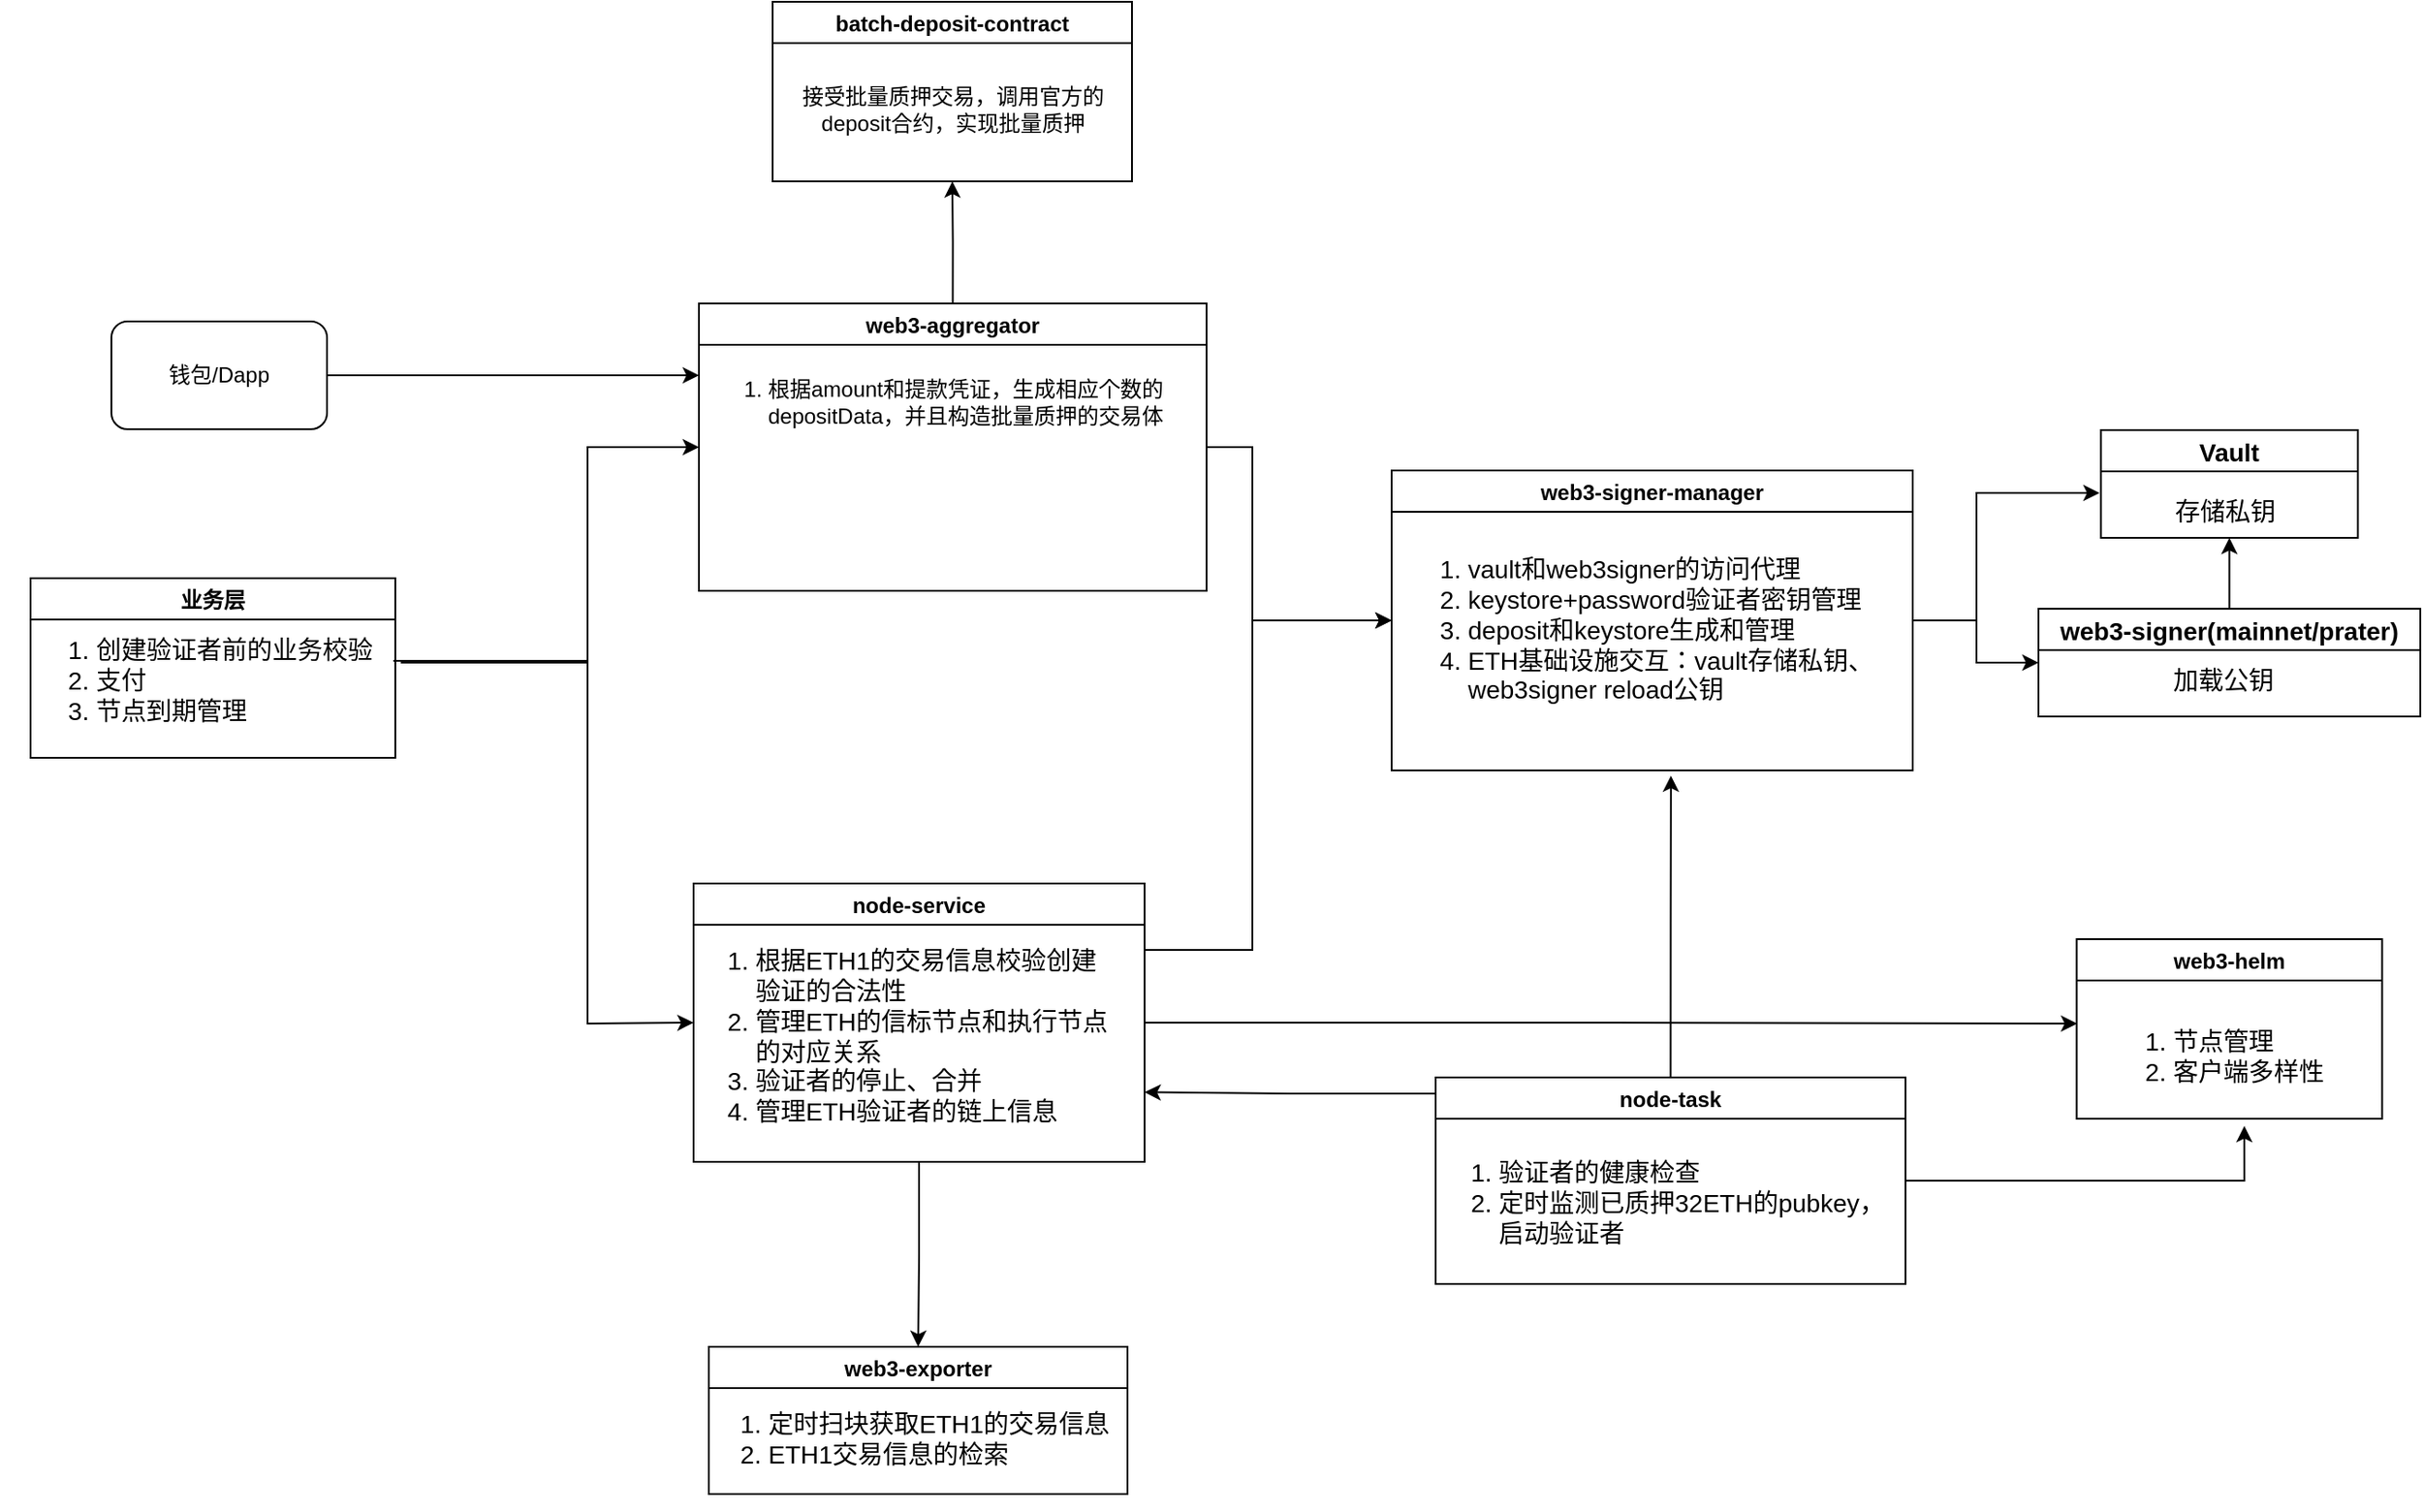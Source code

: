 <mxfile version="20.3.0" type="github" pages="3">
  <diagram id="DIGLBmIxfMBTLwVZg4zG" name="ETH2流程">
    <mxGraphModel dx="2493" dy="794" grid="1" gridSize="10" guides="1" tooltips="1" connect="1" arrows="1" fold="1" page="1" pageScale="1" pageWidth="827" pageHeight="1169" math="0" shadow="0">
      <root>
        <mxCell id="0" />
        <mxCell id="1" parent="0" />
        <mxCell id="xFKa9jPOX3HM9e8iZ6dF-31" style="edgeStyle=orthogonalEdgeStyle;rounded=0;orthogonalLoop=1;jettySize=auto;html=1;exitX=1;exitY=0.5;exitDx=0;exitDy=0;entryX=0;entryY=0.5;entryDx=0;entryDy=0;fontSize=14;" parent="1" edge="1">
          <mxGeometry relative="1" as="geometry">
            <mxPoint x="387.5" y="526.5" as="sourcePoint" />
            <mxPoint x="488.5" y="455.5" as="targetPoint" />
            <Array as="points">
              <mxPoint x="420" y="527" />
              <mxPoint x="420" y="456" />
            </Array>
          </mxGeometry>
        </mxCell>
        <mxCell id="xFKa9jPOX3HM9e8iZ6dF-32" style="edgeStyle=orthogonalEdgeStyle;rounded=0;orthogonalLoop=1;jettySize=auto;html=1;exitX=1;exitY=0.5;exitDx=0;exitDy=0;entryX=0;entryY=0.5;entryDx=0;entryDy=0;fontSize=14;" parent="1" source="xFKa9jPOX3HM9e8iZ6dF-8" target="xFKa9jPOX3HM9e8iZ6dF-27" edge="1">
          <mxGeometry relative="1" as="geometry">
            <Array as="points">
              <mxPoint x="420" y="527" />
              <mxPoint x="420" y="550" />
            </Array>
          </mxGeometry>
        </mxCell>
        <mxCell id="xFKa9jPOX3HM9e8iZ6dF-8" value="web3-signer-manager" style="swimlane;" parent="1" vertex="1">
          <mxGeometry x="94.5" y="443" width="290" height="167" as="geometry">
            <mxRectangle x="134.5" y="2163" width="160" height="30" as="alternateBounds" />
          </mxGeometry>
        </mxCell>
        <mxCell id="xFKa9jPOX3HM9e8iZ6dF-12" value="&lt;ol&gt;&lt;li&gt;&lt;font style=&quot;font-size: 14px;&quot;&gt;vault和web3signer的访问代理&lt;/font&gt;&lt;/li&gt;&lt;li&gt;&lt;font style=&quot;font-size: 14px;&quot;&gt;keystore+password验证者密钥管理&lt;br&gt;&lt;/font&gt;&lt;/li&gt;&lt;li&gt;&lt;font style=&quot;font-size: 14px;&quot;&gt;deposit和keystore生成和管理&lt;/font&gt;&lt;/li&gt;&lt;li&gt;&lt;font style=&quot;font-size: 14px;&quot;&gt;ETH基础设施交互：vault存储私钥、&lt;br&gt;web3signer reload公钥&lt;/font&gt;&lt;/li&gt;&lt;/ol&gt;&lt;font style=&quot;font-size: 12px;&quot;&gt;&lt;br&gt;&lt;/font&gt;" style="text;html=1;align=left;verticalAlign=middle;resizable=0;points=[];autosize=1;strokeColor=none;fillColor=none;fontSize=14;" parent="xFKa9jPOX3HM9e8iZ6dF-8" vertex="1">
          <mxGeometry y="27" width="290" height="140" as="geometry" />
        </mxCell>
        <mxCell id="xFKa9jPOX3HM9e8iZ6dF-5" value="业务层" style="swimlane;" parent="1" vertex="1">
          <mxGeometry x="-663" y="503" width="203" height="100" as="geometry" />
        </mxCell>
        <mxCell id="xFKa9jPOX3HM9e8iZ6dF-19" value="&lt;ol&gt;&lt;li&gt;创建验证者前的业务校验&lt;/li&gt;&lt;li style=&quot;text-align: left;&quot;&gt;支付&lt;/li&gt;&lt;li style=&quot;text-align: left;&quot;&gt;节点到期管理&lt;/li&gt;&lt;/ol&gt;" style="text;html=1;align=center;verticalAlign=middle;resizable=0;points=[];autosize=1;strokeColor=none;fillColor=none;fontSize=14;" parent="xFKa9jPOX3HM9e8iZ6dF-5" vertex="1">
          <mxGeometry x="-17" y="12" width="220" height="90" as="geometry" />
        </mxCell>
        <mxCell id="xFKa9jPOX3HM9e8iZ6dF-36" style="edgeStyle=orthogonalEdgeStyle;rounded=0;orthogonalLoop=1;jettySize=auto;html=1;exitX=1;exitY=0.5;exitDx=0;exitDy=0;entryX=0;entryY=0.5;entryDx=0;entryDy=0;fontSize=14;" parent="1" source="xFKa9jPOX3HM9e8iZ6dF-6" target="xFKa9jPOX3HM9e8iZ6dF-8" edge="1">
          <mxGeometry relative="1" as="geometry">
            <Array as="points">
              <mxPoint x="-43" y="710" />
              <mxPoint x="17" y="710" />
              <mxPoint x="17" y="527" />
            </Array>
          </mxGeometry>
        </mxCell>
        <mxCell id="xFKa9jPOX3HM9e8iZ6dF-44" style="edgeStyle=orthogonalEdgeStyle;rounded=0;orthogonalLoop=1;jettySize=auto;html=1;exitX=0.5;exitY=1;exitDx=0;exitDy=0;entryX=0.5;entryY=0;entryDx=0;entryDy=0;fontSize=14;" parent="1" source="xFKa9jPOX3HM9e8iZ6dF-6" target="xFKa9jPOX3HM9e8iZ6dF-9" edge="1">
          <mxGeometry relative="1" as="geometry" />
        </mxCell>
        <mxCell id="-G4J7TmVv-xOmIMA5F3C-6" style="edgeStyle=orthogonalEdgeStyle;rounded=0;orthogonalLoop=1;jettySize=auto;html=1;exitX=1;exitY=0.5;exitDx=0;exitDy=0;entryX=0.002;entryY=0.275;entryDx=0;entryDy=0;entryPerimeter=0;fontSize=14;" parent="1" source="xFKa9jPOX3HM9e8iZ6dF-6" target="-G4J7TmVv-xOmIMA5F3C-2" edge="1">
          <mxGeometry relative="1" as="geometry" />
        </mxCell>
        <mxCell id="xFKa9jPOX3HM9e8iZ6dF-6" value="node-service" style="swimlane;" parent="1" vertex="1">
          <mxGeometry x="-294" y="673" width="251" height="155" as="geometry" />
        </mxCell>
        <mxCell id="xFKa9jPOX3HM9e8iZ6dF-16" value="&lt;ol&gt;&lt;li style=&quot;text-align: left;&quot;&gt;根据ETH1的交易信息校验创建&lt;br&gt;验证的合法性&lt;/li&gt;&lt;li style=&quot;text-align: left;&quot;&gt;管理ETH的信标节点和执行节点&lt;br&gt;的对应关系&lt;/li&gt;&lt;li style=&quot;text-align: left;&quot;&gt;验证者的停止、合并&lt;/li&gt;&lt;li style=&quot;text-align: left;&quot;&gt;管理ETH验证者的链上信息&lt;/li&gt;&lt;/ol&gt;" style="text;html=1;align=center;verticalAlign=middle;resizable=0;points=[];autosize=1;strokeColor=none;fillColor=none;fontSize=14;" parent="xFKa9jPOX3HM9e8iZ6dF-6" vertex="1">
          <mxGeometry x="-18.5" y="15" width="260" height="140" as="geometry" />
        </mxCell>
        <mxCell id="xFKa9jPOX3HM9e8iZ6dF-45" style="edgeStyle=orthogonalEdgeStyle;rounded=0;orthogonalLoop=1;jettySize=auto;html=1;exitX=0.5;exitY=0;exitDx=0;exitDy=0;entryX=0.536;entryY=1.021;entryDx=0;entryDy=0;entryPerimeter=0;fontSize=14;" parent="1" source="xFKa9jPOX3HM9e8iZ6dF-7" target="xFKa9jPOX3HM9e8iZ6dF-12" edge="1">
          <mxGeometry relative="1" as="geometry">
            <mxPoint x="249.07" y="712.96" as="targetPoint" />
          </mxGeometry>
        </mxCell>
        <mxCell id="xFKa9jPOX3HM9e8iZ6dF-46" style="edgeStyle=orthogonalEdgeStyle;rounded=0;orthogonalLoop=1;jettySize=auto;html=1;exitX=0;exitY=0.5;exitDx=0;exitDy=0;entryX=1;entryY=0.75;entryDx=0;entryDy=0;fontSize=14;" parent="1" source="xFKa9jPOX3HM9e8iZ6dF-7" target="xFKa9jPOX3HM9e8iZ6dF-6" edge="1">
          <mxGeometry relative="1" as="geometry">
            <Array as="points">
              <mxPoint x="119" y="790" />
              <mxPoint x="38" y="790" />
            </Array>
          </mxGeometry>
        </mxCell>
        <mxCell id="-G4J7TmVv-xOmIMA5F3C-5" style="edgeStyle=orthogonalEdgeStyle;rounded=0;orthogonalLoop=1;jettySize=auto;html=1;exitX=1;exitY=0.5;exitDx=0;exitDy=0;entryX=0.622;entryY=0.988;entryDx=0;entryDy=0;entryPerimeter=0;fontSize=14;" parent="1" source="xFKa9jPOX3HM9e8iZ6dF-7" target="-G4J7TmVv-xOmIMA5F3C-2" edge="1">
          <mxGeometry relative="1" as="geometry" />
        </mxCell>
        <mxCell id="xFKa9jPOX3HM9e8iZ6dF-7" value="node-task" style="swimlane;" parent="1" vertex="1">
          <mxGeometry x="119" y="781" width="261.5" height="115" as="geometry" />
        </mxCell>
        <mxCell id="xFKa9jPOX3HM9e8iZ6dF-17" value="&lt;ol&gt;&lt;li style=&quot;text-align: left;&quot;&gt;验证者的健康检查&lt;/li&gt;&lt;li style=&quot;text-align: left;&quot;&gt;定时监测已质押32ETH的pubkey，&lt;br&gt;启动验证者&lt;/li&gt;&lt;/ol&gt;" style="text;html=1;align=center;verticalAlign=middle;resizable=0;points=[];autosize=1;strokeColor=none;fillColor=none;fontSize=14;" parent="xFKa9jPOX3HM9e8iZ6dF-7" vertex="1">
          <mxGeometry x="-18.5" y="25" width="280" height="90" as="geometry" />
        </mxCell>
        <mxCell id="xFKa9jPOX3HM9e8iZ6dF-9" value="web3-exporter" style="swimlane;" parent="1" vertex="1">
          <mxGeometry x="-285.5" y="931" width="233" height="82" as="geometry" />
        </mxCell>
        <mxCell id="xFKa9jPOX3HM9e8iZ6dF-15" value="&lt;ol&gt;&lt;li&gt;定时扫块获取ETH1的交易信息&lt;/li&gt;&lt;li style=&quot;text-align: left;&quot;&gt;ETH1交易信息的检索&lt;/li&gt;&lt;/ol&gt;" style="text;html=1;align=center;verticalAlign=middle;resizable=0;points=[];autosize=1;strokeColor=none;fillColor=none;fontSize=14;" parent="xFKa9jPOX3HM9e8iZ6dF-9" vertex="1">
          <mxGeometry x="-18" y="11" width="250" height="80" as="geometry" />
        </mxCell>
        <mxCell id="xFKa9jPOX3HM9e8iZ6dF-38" style="edgeStyle=orthogonalEdgeStyle;rounded=0;orthogonalLoop=1;jettySize=auto;html=1;exitX=1;exitY=0.5;exitDx=0;exitDy=0;entryX=0;entryY=0.5;entryDx=0;entryDy=0;fontSize=14;" parent="1" source="xFKa9jPOX3HM9e8iZ6dF-10" target="xFKa9jPOX3HM9e8iZ6dF-8" edge="1">
          <mxGeometry relative="1" as="geometry">
            <Array as="points">
              <mxPoint x="17" y="430" />
              <mxPoint x="17" y="527" />
            </Array>
          </mxGeometry>
        </mxCell>
        <mxCell id="3GG0kfQhfT_JN4Qpd1qQ-1" style="edgeStyle=orthogonalEdgeStyle;rounded=0;orthogonalLoop=1;jettySize=auto;html=1;exitX=0.5;exitY=0;exitDx=0;exitDy=0;entryX=0.5;entryY=1;entryDx=0;entryDy=0;" edge="1" parent="1" source="xFKa9jPOX3HM9e8iZ6dF-10" target="xFKa9jPOX3HM9e8iZ6dF-18">
          <mxGeometry relative="1" as="geometry" />
        </mxCell>
        <mxCell id="xFKa9jPOX3HM9e8iZ6dF-10" value="web3-aggregator" style="swimlane;" parent="1" vertex="1">
          <mxGeometry x="-291" y="350" width="282.5" height="160" as="geometry" />
        </mxCell>
        <mxCell id="3GG0kfQhfT_JN4Qpd1qQ-6" value="&lt;ol&gt;&lt;li&gt;根据amount和提款凭证，生成相应个数的&lt;br&gt;depositData，并且构造批量质押的交易体&lt;/li&gt;&lt;/ol&gt;" style="text;html=1;align=center;verticalAlign=middle;resizable=0;points=[];autosize=1;strokeColor=none;fillColor=none;" vertex="1" parent="xFKa9jPOX3HM9e8iZ6dF-10">
          <mxGeometry x="-12.5" y="20" width="280" height="70" as="geometry" />
        </mxCell>
        <mxCell id="xFKa9jPOX3HM9e8iZ6dF-18" value="batch-deposit-contract" style="swimlane;" parent="1" vertex="1">
          <mxGeometry x="-250" y="182" width="200" height="100" as="geometry" />
        </mxCell>
        <mxCell id="3GG0kfQhfT_JN4Qpd1qQ-7" value="接受批量质押交易，调用官方的&lt;br&gt;deposit合约，实现批量质押" style="text;html=1;align=center;verticalAlign=middle;resizable=0;points=[];autosize=1;strokeColor=none;fillColor=none;" vertex="1" parent="xFKa9jPOX3HM9e8iZ6dF-18">
          <mxGeometry x="5" y="40" width="190" height="40" as="geometry" />
        </mxCell>
        <mxCell id="xFKa9jPOX3HM9e8iZ6dF-23" value="" style="endArrow=classic;html=1;rounded=0;fontSize=14;exitX=1.014;exitY=0.389;exitDx=0;exitDy=0;exitPerimeter=0;entryX=0;entryY=0.5;entryDx=0;entryDy=0;" parent="1" source="xFKa9jPOX3HM9e8iZ6dF-19" target="xFKa9jPOX3HM9e8iZ6dF-10" edge="1">
          <mxGeometry width="50" height="50" relative="1" as="geometry">
            <mxPoint x="-391" y="595" as="sourcePoint" />
            <mxPoint x="77" y="560" as="targetPoint" />
            <Array as="points">
              <mxPoint x="-353" y="550" />
              <mxPoint x="-353" y="430" />
            </Array>
          </mxGeometry>
        </mxCell>
        <mxCell id="xFKa9jPOX3HM9e8iZ6dF-24" value="" style="endArrow=classic;html=1;rounded=0;fontSize=14;exitX=0.995;exitY=0.378;exitDx=0;exitDy=0;exitPerimeter=0;entryX=0;entryY=0.5;entryDx=0;entryDy=0;" parent="1" source="xFKa9jPOX3HM9e8iZ6dF-19" target="xFKa9jPOX3HM9e8iZ6dF-6" edge="1">
          <mxGeometry width="50" height="50" relative="1" as="geometry">
            <mxPoint x="-433" y="570" as="sourcePoint" />
            <mxPoint x="-363" y="670" as="targetPoint" />
            <Array as="points">
              <mxPoint x="-353" y="549" />
              <mxPoint x="-353" y="751" />
            </Array>
          </mxGeometry>
        </mxCell>
        <mxCell id="xFKa9jPOX3HM9e8iZ6dF-25" value="Vault" style="swimlane;fontSize=14;" parent="1" vertex="1">
          <mxGeometry x="489.25" y="420.5" width="143" height="60" as="geometry" />
        </mxCell>
        <mxCell id="xFKa9jPOX3HM9e8iZ6dF-26" value="存储私钥" style="text;html=1;align=center;verticalAlign=middle;resizable=0;points=[];autosize=1;strokeColor=none;fillColor=none;fontSize=14;" parent="1" vertex="1">
          <mxGeometry x="517.5" y="450.5" width="80" height="30" as="geometry" />
        </mxCell>
        <mxCell id="xFKa9jPOX3HM9e8iZ6dF-30" style="edgeStyle=orthogonalEdgeStyle;rounded=0;orthogonalLoop=1;jettySize=auto;html=1;exitX=0.5;exitY=0;exitDx=0;exitDy=0;entryX=0.5;entryY=1;entryDx=0;entryDy=0;fontSize=14;" parent="1" source="xFKa9jPOX3HM9e8iZ6dF-27" target="xFKa9jPOX3HM9e8iZ6dF-25" edge="1">
          <mxGeometry relative="1" as="geometry" />
        </mxCell>
        <mxCell id="xFKa9jPOX3HM9e8iZ6dF-27" value="web3-signer(mainnet/prater)" style="swimlane;fontSize=14;" parent="1" vertex="1">
          <mxGeometry x="454.5" y="520" width="212.5" height="60" as="geometry" />
        </mxCell>
        <mxCell id="xFKa9jPOX3HM9e8iZ6dF-28" value="加载公钥" style="text;html=1;align=center;verticalAlign=middle;resizable=0;points=[];autosize=1;strokeColor=none;fillColor=none;fontSize=14;" parent="xFKa9jPOX3HM9e8iZ6dF-27" vertex="1">
          <mxGeometry x="62.5" y="25" width="80" height="30" as="geometry" />
        </mxCell>
        <mxCell id="-G4J7TmVv-xOmIMA5F3C-1" value="web3-helm" style="swimlane;startSize=23;" parent="1" vertex="1">
          <mxGeometry x="475.75" y="704" width="170" height="100" as="geometry" />
        </mxCell>
        <mxCell id="-G4J7TmVv-xOmIMA5F3C-2" value="&lt;ol&gt;&lt;li style=&quot;text-align: left;&quot;&gt;节点管理&lt;/li&gt;&lt;li style=&quot;text-align: left;&quot;&gt;客户端多样性&lt;/li&gt;&lt;/ol&gt;" style="text;html=1;align=center;verticalAlign=middle;resizable=0;points=[];autosize=1;strokeColor=none;fillColor=none;fontSize=14;" parent="-G4J7TmVv-xOmIMA5F3C-1" vertex="1">
          <mxGeometry y="25" width="150" height="80" as="geometry" />
        </mxCell>
        <mxCell id="3GG0kfQhfT_JN4Qpd1qQ-5" style="edgeStyle=orthogonalEdgeStyle;rounded=0;orthogonalLoop=1;jettySize=auto;html=1;exitX=1;exitY=0.5;exitDx=0;exitDy=0;entryX=0;entryY=0.25;entryDx=0;entryDy=0;" edge="1" parent="1" source="3GG0kfQhfT_JN4Qpd1qQ-4" target="xFKa9jPOX3HM9e8iZ6dF-10">
          <mxGeometry relative="1" as="geometry" />
        </mxCell>
        <mxCell id="3GG0kfQhfT_JN4Qpd1qQ-4" value="钱包/Dapp" style="rounded=1;whiteSpace=wrap;html=1;" vertex="1" parent="1">
          <mxGeometry x="-618" y="360" width="120" height="60" as="geometry" />
        </mxCell>
      </root>
    </mxGraphModel>
  </diagram>
  <diagram id="I3Edq2KnX7kz5-W7oKow" name="聚合器api流程">
    <mxGraphModel dx="3320" dy="794" grid="1" gridSize="10" guides="1" tooltips="1" connect="1" arrows="1" fold="1" page="1" pageScale="1" pageWidth="827" pageHeight="1169" math="0" shadow="0">
      <root>
        <mxCell id="0" />
        <mxCell id="1" parent="0" />
        <mxCell id="zesVWZZwDXVqozZki81_-1" value="聚合器API" style="rounded=1;whiteSpace=wrap;html=1;" vertex="1" parent="1">
          <mxGeometry x="-1060" y="140" width="120" height="60" as="geometry" />
        </mxCell>
        <mxCell id="zesVWZZwDXVqozZki81_-2" value="manager" style="rounded=1;whiteSpace=wrap;html=1;" vertex="1" parent="1">
          <mxGeometry x="-720" y="140" width="120" height="60" as="geometry" />
        </mxCell>
        <mxCell id="zesVWZZwDXVqozZki81_-3" style="edgeStyle=orthogonalEdgeStyle;rounded=0;orthogonalLoop=1;jettySize=auto;html=1;exitX=1;exitY=0.5;exitDx=0;exitDy=0;entryX=0;entryY=0.5;entryDx=0;entryDy=0;" edge="1" parent="1" source="zesVWZZwDXVqozZki81_-6" target="zesVWZZwDXVqozZki81_-15">
          <mxGeometry relative="1" as="geometry">
            <mxPoint x="-730" y="370" as="targetPoint" />
          </mxGeometry>
        </mxCell>
        <mxCell id="zesVWZZwDXVqozZki81_-4" style="edgeStyle=orthogonalEdgeStyle;rounded=0;orthogonalLoop=1;jettySize=auto;html=1;exitX=0.5;exitY=0;exitDx=0;exitDy=0;" edge="1" parent="1" source="zesVWZZwDXVqozZki81_-6" target="zesVWZZwDXVqozZki81_-10">
          <mxGeometry relative="1" as="geometry" />
        </mxCell>
        <mxCell id="zesVWZZwDXVqozZki81_-5" value="" style="edgeStyle=orthogonalEdgeStyle;rounded=0;orthogonalLoop=1;jettySize=auto;html=1;" edge="1" parent="1" source="zesVWZZwDXVqozZki81_-6" target="zesVWZZwDXVqozZki81_-21">
          <mxGeometry relative="1" as="geometry" />
        </mxCell>
        <mxCell id="zesVWZZwDXVqozZki81_-6" value="node-task" style="rounded=1;whiteSpace=wrap;html=1;" vertex="1" parent="1">
          <mxGeometry x="-1060" y="340" width="120" height="60" as="geometry" />
        </mxCell>
        <mxCell id="zesVWZZwDXVqozZki81_-7" value="定时任务监听deposite&lt;br&gt;" style="text;html=1;align=center;verticalAlign=middle;resizable=0;points=[];autosize=1;strokeColor=none;fillColor=none;" vertex="1" parent="1">
          <mxGeometry x="-1144" y="270" width="140" height="30" as="geometry" />
        </mxCell>
        <mxCell id="zesVWZZwDXVqozZki81_-8" value="web3Singer、vault交互，创建node" style="text;html=1;strokeColor=none;fillColor=none;align=center;verticalAlign=middle;whiteSpace=wrap;rounded=0;" vertex="1" parent="1">
          <mxGeometry x="-640" y="240" width="210" height="30" as="geometry" />
        </mxCell>
        <mxCell id="zesVWZZwDXVqozZki81_-9" value="返回depositData" style="text;html=1;align=center;verticalAlign=middle;resizable=0;points=[];autosize=1;strokeColor=none;fillColor=none;" vertex="1" parent="1">
          <mxGeometry x="-890" y="180" width="110" height="30" as="geometry" />
        </mxCell>
        <mxCell id="zesVWZZwDXVqozZki81_-10" value="存储pubkey，维护deposite状态" style="text;html=1;align=center;verticalAlign=middle;resizable=0;points=[];autosize=1;strokeColor=none;fillColor=none;" vertex="1" parent="1">
          <mxGeometry x="-1095" y="210" width="190" height="30" as="geometry" />
        </mxCell>
        <mxCell id="zesVWZZwDXVqozZki81_-11" value="记来源，source&lt;br&gt;ethdo生成depositeData，并存储&lt;br&gt;pubkey、keystore另外存储" style="text;html=1;align=center;verticalAlign=middle;resizable=0;points=[];autosize=1;strokeColor=none;fillColor=none;" vertex="1" parent="1">
          <mxGeometry x="-605" y="135" width="200" height="60" as="geometry" />
        </mxCell>
        <mxCell id="zesVWZZwDXVqozZki81_-12" value="network、address、source&lt;br&gt;生成key" style="text;html=1;align=center;verticalAlign=middle;resizable=0;points=[];autosize=1;strokeColor=none;fillColor=none;" vertex="1" parent="1">
          <mxGeometry x="-920" y="120" width="170" height="40" as="geometry" />
        </mxCell>
        <mxCell id="zesVWZZwDXVqozZki81_-13" value="network、pubkeys、source" style="text;html=1;align=center;verticalAlign=middle;resizable=0;points=[];autosize=1;strokeColor=none;fillColor=none;" vertex="1" parent="1">
          <mxGeometry x="-630" y="270" width="170" height="30" as="geometry" />
        </mxCell>
        <mxCell id="zesVWZZwDXVqozZki81_-14" style="edgeStyle=orthogonalEdgeStyle;rounded=0;orthogonalLoop=1;jettySize=auto;html=1;exitX=0.5;exitY=0;exitDx=0;exitDy=0;entryX=0.5;entryY=1;entryDx=0;entryDy=0;" edge="1" parent="1" source="zesVWZZwDXVqozZki81_-15" target="zesVWZZwDXVqozZki81_-2">
          <mxGeometry relative="1" as="geometry" />
        </mxCell>
        <mxCell id="zesVWZZwDXVqozZki81_-15" value="node-service" style="rounded=0;whiteSpace=wrap;html=1;" vertex="1" parent="1">
          <mxGeometry x="-720" y="340" width="120" height="60" as="geometry" />
        </mxCell>
        <mxCell id="zesVWZZwDXVqozZki81_-16" style="edgeStyle=orthogonalEdgeStyle;rounded=0;orthogonalLoop=1;jettySize=auto;html=1;exitX=1;exitY=0.333;exitDx=0;exitDy=0;exitPerimeter=0;entryX=0;entryY=0.25;entryDx=0;entryDy=0;" edge="1" parent="1" source="zesVWZZwDXVqozZki81_-17" target="zesVWZZwDXVqozZki81_-1">
          <mxGeometry relative="1" as="geometry" />
        </mxCell>
        <mxCell id="zesVWZZwDXVqozZki81_-17" value="" style="shape=umlActor;verticalLabelPosition=bottom;verticalAlign=top;html=1;outlineConnect=0;" vertex="1" parent="1">
          <mxGeometry x="-1290" y="135" width="30" height="60" as="geometry" />
        </mxCell>
        <mxCell id="zesVWZZwDXVqozZki81_-18" value="request" style="text;html=1;align=center;verticalAlign=middle;resizable=0;points=[];autosize=1;strokeColor=none;fillColor=none;" vertex="1" parent="1">
          <mxGeometry x="-1220" y="125" width="60" height="30" as="geometry" />
        </mxCell>
        <mxCell id="zesVWZZwDXVqozZki81_-19" value="" style="shape=flexArrow;endArrow=classic;startArrow=classic;html=1;rounded=0;entryX=0;entryY=0.5;entryDx=0;entryDy=0;exitX=1;exitY=0.5;exitDx=0;exitDy=0;" edge="1" parent="1" source="zesVWZZwDXVqozZki81_-1" target="zesVWZZwDXVqozZki81_-2">
          <mxGeometry width="100" height="100" relative="1" as="geometry">
            <mxPoint x="-910" y="330" as="sourcePoint" />
            <mxPoint x="-810" y="230" as="targetPoint" />
          </mxGeometry>
        </mxCell>
        <mxCell id="zesVWZZwDXVqozZki81_-20" value="创建验证者" style="text;html=1;align=center;verticalAlign=middle;resizable=0;points=[];autosize=1;strokeColor=none;fillColor=none;" vertex="1" parent="1">
          <mxGeometry x="-870" y="340" width="80" height="30" as="geometry" />
        </mxCell>
        <mxCell id="zesVWZZwDXVqozZki81_-21" value="&lt;div style=&quot;&quot; data-line-index=&quot;0&quot; data-zone-id=&quot;0&quot;&gt;web3-exporter&lt;/div&gt;" style="whiteSpace=wrap;html=1;rounded=1;" vertex="1" parent="1">
          <mxGeometry x="-1300" y="340" width="120" height="60" as="geometry" />
        </mxCell>
        <mxCell id="zesVWZZwDXVqozZki81_-22" value="pubkey反查" style="text;html=1;align=center;verticalAlign=middle;resizable=0;points=[];autosize=1;strokeColor=none;fillColor=none;" vertex="1" parent="1">
          <mxGeometry x="-1160" y="340" width="90" height="30" as="geometry" />
        </mxCell>
      </root>
    </mxGraphModel>
  </diagram>
  <diagram id="QrlF_ZuEZTwsIKXjEyT1" name="草稿">
    <mxGraphModel dx="2493" dy="794" grid="1" gridSize="10" guides="1" tooltips="1" connect="1" arrows="1" fold="1" page="1" pageScale="1" pageWidth="827" pageHeight="1169" math="0" shadow="0">
      <root>
        <mxCell id="0" />
        <mxCell id="1" parent="0" />
        <mxCell id="gg-_06_AtjaNv06USFu0-1" value="&lt;font style=&quot;font-size: 24px;&quot;&gt;&lt;b&gt;keystore托管验证者流程&lt;/b&gt;&lt;/font&gt;" style="text;html=1;align=center;verticalAlign=middle;resizable=0;points=[];autosize=1;strokeColor=none;fillColor=none;" vertex="1" parent="1">
          <mxGeometry x="-90" y="30" width="290" height="40" as="geometry" />
        </mxCell>
        <mxCell id="gg-_06_AtjaNv06USFu0-2" value="" style="shape=actor;whiteSpace=wrap;html=1;fontSize=24;" vertex="1" parent="1">
          <mxGeometry x="-470" y="115" width="40" height="60" as="geometry" />
        </mxCell>
        <mxCell id="gg-_06_AtjaNv06USFu0-3" value="1.生成keystore和deposit&lt;br&gt;2.用deposit.json质押ETH" style="text;html=1;align=left;verticalAlign=middle;resizable=0;points=[];autosize=1;strokeColor=none;fillColor=none;fontSize=12;" vertex="1" parent="1">
          <mxGeometry x="-620" y="130" width="160" height="40" as="geometry" />
        </mxCell>
        <mxCell id="gg-_06_AtjaNv06USFu0-4" value="" style="endArrow=none;dashed=1;html=1;rounded=0;fontSize=12;entryX=0.5;entryY=1;entryDx=0;entryDy=0;" edge="1" parent="1" target="gg-_06_AtjaNv06USFu0-2">
          <mxGeometry width="50" height="50" relative="1" as="geometry">
            <mxPoint x="-450" y="860" as="sourcePoint" />
            <mxPoint x="-520" y="230" as="targetPoint" />
          </mxGeometry>
        </mxCell>
        <mxCell id="gg-_06_AtjaNv06USFu0-5" value="User" style="text;html=1;align=center;verticalAlign=middle;resizable=0;points=[];autosize=1;strokeColor=none;fillColor=none;fontSize=12;" vertex="1" parent="1">
          <mxGeometry x="-475" y="85" width="50" height="30" as="geometry" />
        </mxCell>
        <mxCell id="gg-_06_AtjaNv06USFu0-6" value="业务层" style="rounded=1;whiteSpace=wrap;html=1;fontSize=12;" vertex="1" parent="1">
          <mxGeometry x="-246" y="120" width="100" height="50" as="geometry" />
        </mxCell>
        <mxCell id="gg-_06_AtjaNv06USFu0-7" value="web3-service" style="rounded=1;whiteSpace=wrap;html=1;fontSize=12;" vertex="1" parent="1">
          <mxGeometry x="-18" y="120" width="100" height="50" as="geometry" />
        </mxCell>
        <mxCell id="gg-_06_AtjaNv06USFu0-8" value="web3-signer-manager" style="rounded=1;whiteSpace=wrap;html=1;fontSize=12;" vertex="1" parent="1">
          <mxGeometry x="407" y="115" width="100" height="50" as="geometry" />
        </mxCell>
        <mxCell id="gg-_06_AtjaNv06USFu0-9" value="web3-helm" style="rounded=1;whiteSpace=wrap;html=1;fontSize=12;" vertex="1" parent="1">
          <mxGeometry x="587" y="115" width="100" height="50" as="geometry" />
        </mxCell>
        <mxCell id="gg-_06_AtjaNv06USFu0-10" value="" style="endArrow=classic;html=1;rounded=0;fontSize=12;" edge="1" parent="1">
          <mxGeometry width="50" height="50" relative="1" as="geometry">
            <mxPoint x="-450" y="320" as="sourcePoint" />
            <mxPoint x="-213" y="320" as="targetPoint" />
          </mxGeometry>
        </mxCell>
        <mxCell id="gg-_06_AtjaNv06USFu0-11" value="keystore+password+钱包地址&lt;br&gt;创建验证者" style="text;html=1;align=center;verticalAlign=middle;resizable=0;points=[];autosize=1;strokeColor=none;fillColor=none;fontSize=12;" vertex="1" parent="1">
          <mxGeometry x="-410" y="284" width="180" height="40" as="geometry" />
        </mxCell>
        <mxCell id="gg-_06_AtjaNv06USFu0-12" value="" style="endArrow=none;dashed=1;html=1;rounded=0;fontSize=12;" edge="1" parent="1">
          <mxGeometry width="50" height="50" relative="1" as="geometry">
            <mxPoint x="-207" y="860" as="sourcePoint" />
            <mxPoint x="-213" y="170" as="targetPoint" />
          </mxGeometry>
        </mxCell>
        <mxCell id="gg-_06_AtjaNv06USFu0-13" value="" style="endArrow=classic;html=1;rounded=0;fontSize=12;" edge="1" parent="1">
          <mxGeometry width="50" height="50" relative="1" as="geometry">
            <mxPoint x="-450" y="211" as="sourcePoint" />
            <mxPoint x="240" y="210" as="targetPoint" />
          </mxGeometry>
        </mxCell>
        <mxCell id="gg-_06_AtjaNv06USFu0-14" value="钱包地址校验" style="text;html=1;align=center;verticalAlign=middle;resizable=0;points=[];autosize=1;strokeColor=none;fillColor=none;fontSize=12;" vertex="1" parent="1">
          <mxGeometry x="-370" y="182" width="100" height="30" as="geometry" />
        </mxCell>
        <mxCell id="gg-_06_AtjaNv06USFu0-15" value="" style="endArrow=none;dashed=1;html=1;rounded=0;fontSize=12;entryX=0.5;entryY=1;entryDx=0;entryDy=0;" edge="1" parent="1" target="gg-_06_AtjaNv06USFu0-7">
          <mxGeometry width="50" height="50" relative="1" as="geometry">
            <mxPoint x="32" y="870" as="sourcePoint" />
            <mxPoint x="-224" y="180" as="targetPoint" />
          </mxGeometry>
        </mxCell>
        <mxCell id="gg-_06_AtjaNv06USFu0-16" value="" style="shape=actor;whiteSpace=wrap;html=1;fontSize=24;" vertex="1" parent="1">
          <mxGeometry x="-340" y="990" width="40" height="60" as="geometry" />
        </mxCell>
        <mxCell id="gg-_06_AtjaNv06USFu0-17" value="1.生成keystore和deposit&lt;br&gt;2.用deposit.json质押ETH" style="text;html=1;align=left;verticalAlign=middle;resizable=0;points=[];autosize=1;strokeColor=none;fillColor=none;fontSize=12;" vertex="1" parent="1">
          <mxGeometry x="-490" y="1005" width="160" height="40" as="geometry" />
        </mxCell>
        <mxCell id="gg-_06_AtjaNv06USFu0-18" value="User" style="text;html=1;align=center;verticalAlign=middle;resizable=0;points=[];autosize=1;strokeColor=none;fillColor=none;fontSize=12;" vertex="1" parent="1">
          <mxGeometry x="-345" y="960" width="50" height="30" as="geometry" />
        </mxCell>
        <mxCell id="gg-_06_AtjaNv06USFu0-19" value="业务层" style="rounded=1;whiteSpace=wrap;html=1;fontSize=12;" vertex="1" parent="1">
          <mxGeometry x="-183" y="1000" width="100" height="50" as="geometry" />
        </mxCell>
        <mxCell id="gg-_06_AtjaNv06USFu0-20" value="web3-exporter" style="rounded=1;whiteSpace=wrap;html=1;fontSize=12;" vertex="1" parent="1">
          <mxGeometry x="187" y="120" width="100" height="50" as="geometry" />
        </mxCell>
        <mxCell id="gg-_06_AtjaNv06USFu0-21" value="" style="endArrow=none;dashed=1;html=1;rounded=0;fontSize=12;entryX=0.5;entryY=1;entryDx=0;entryDy=0;" edge="1" parent="1" target="gg-_06_AtjaNv06USFu0-20">
          <mxGeometry width="50" height="50" relative="1" as="geometry">
            <mxPoint x="240" y="870" as="sourcePoint" />
            <mxPoint x="42" y="180" as="targetPoint" />
          </mxGeometry>
        </mxCell>
        <mxCell id="gg-_06_AtjaNv06USFu0-22" value="web3-service" style="rounded=1;whiteSpace=wrap;html=1;fontSize=12;" vertex="1" parent="1">
          <mxGeometry x="117" y="999" width="100" height="50" as="geometry" />
        </mxCell>
        <mxCell id="gg-_06_AtjaNv06USFu0-23" value="" style="endArrow=classic;html=1;rounded=0;fontSize=12;" edge="1" parent="1">
          <mxGeometry width="50" height="50" relative="1" as="geometry">
            <mxPoint x="240" y="230" as="sourcePoint" />
            <mxPoint x="-450" y="230" as="targetPoint" />
          </mxGeometry>
        </mxCell>
        <mxCell id="gg-_06_AtjaNv06USFu0-24" value="ETH1交易数据" style="text;html=1;align=center;verticalAlign=middle;resizable=0;points=[];autosize=1;strokeColor=none;fillColor=none;fontSize=12;" vertex="1" parent="1">
          <mxGeometry x="87" y="229" width="100" height="30" as="geometry" />
        </mxCell>
        <mxCell id="gg-_06_AtjaNv06USFu0-25" value="质押&amp;gt;=32ETH的记录" style="text;html=1;align=center;verticalAlign=middle;resizable=0;points=[];autosize=1;strokeColor=none;fillColor=none;fontSize=12;" vertex="1" parent="1">
          <mxGeometry x="-148" y="229" width="130" height="30" as="geometry" />
        </mxCell>
        <mxCell id="gg-_06_AtjaNv06USFu0-26" value="判断是否通过校验" style="text;html=1;align=center;verticalAlign=middle;resizable=0;points=[];autosize=1;strokeColor=none;fillColor=none;fontSize=12;" vertex="1" parent="1">
          <mxGeometry x="-380" y="229" width="120" height="30" as="geometry" />
        </mxCell>
      </root>
    </mxGraphModel>
  </diagram>
</mxfile>

